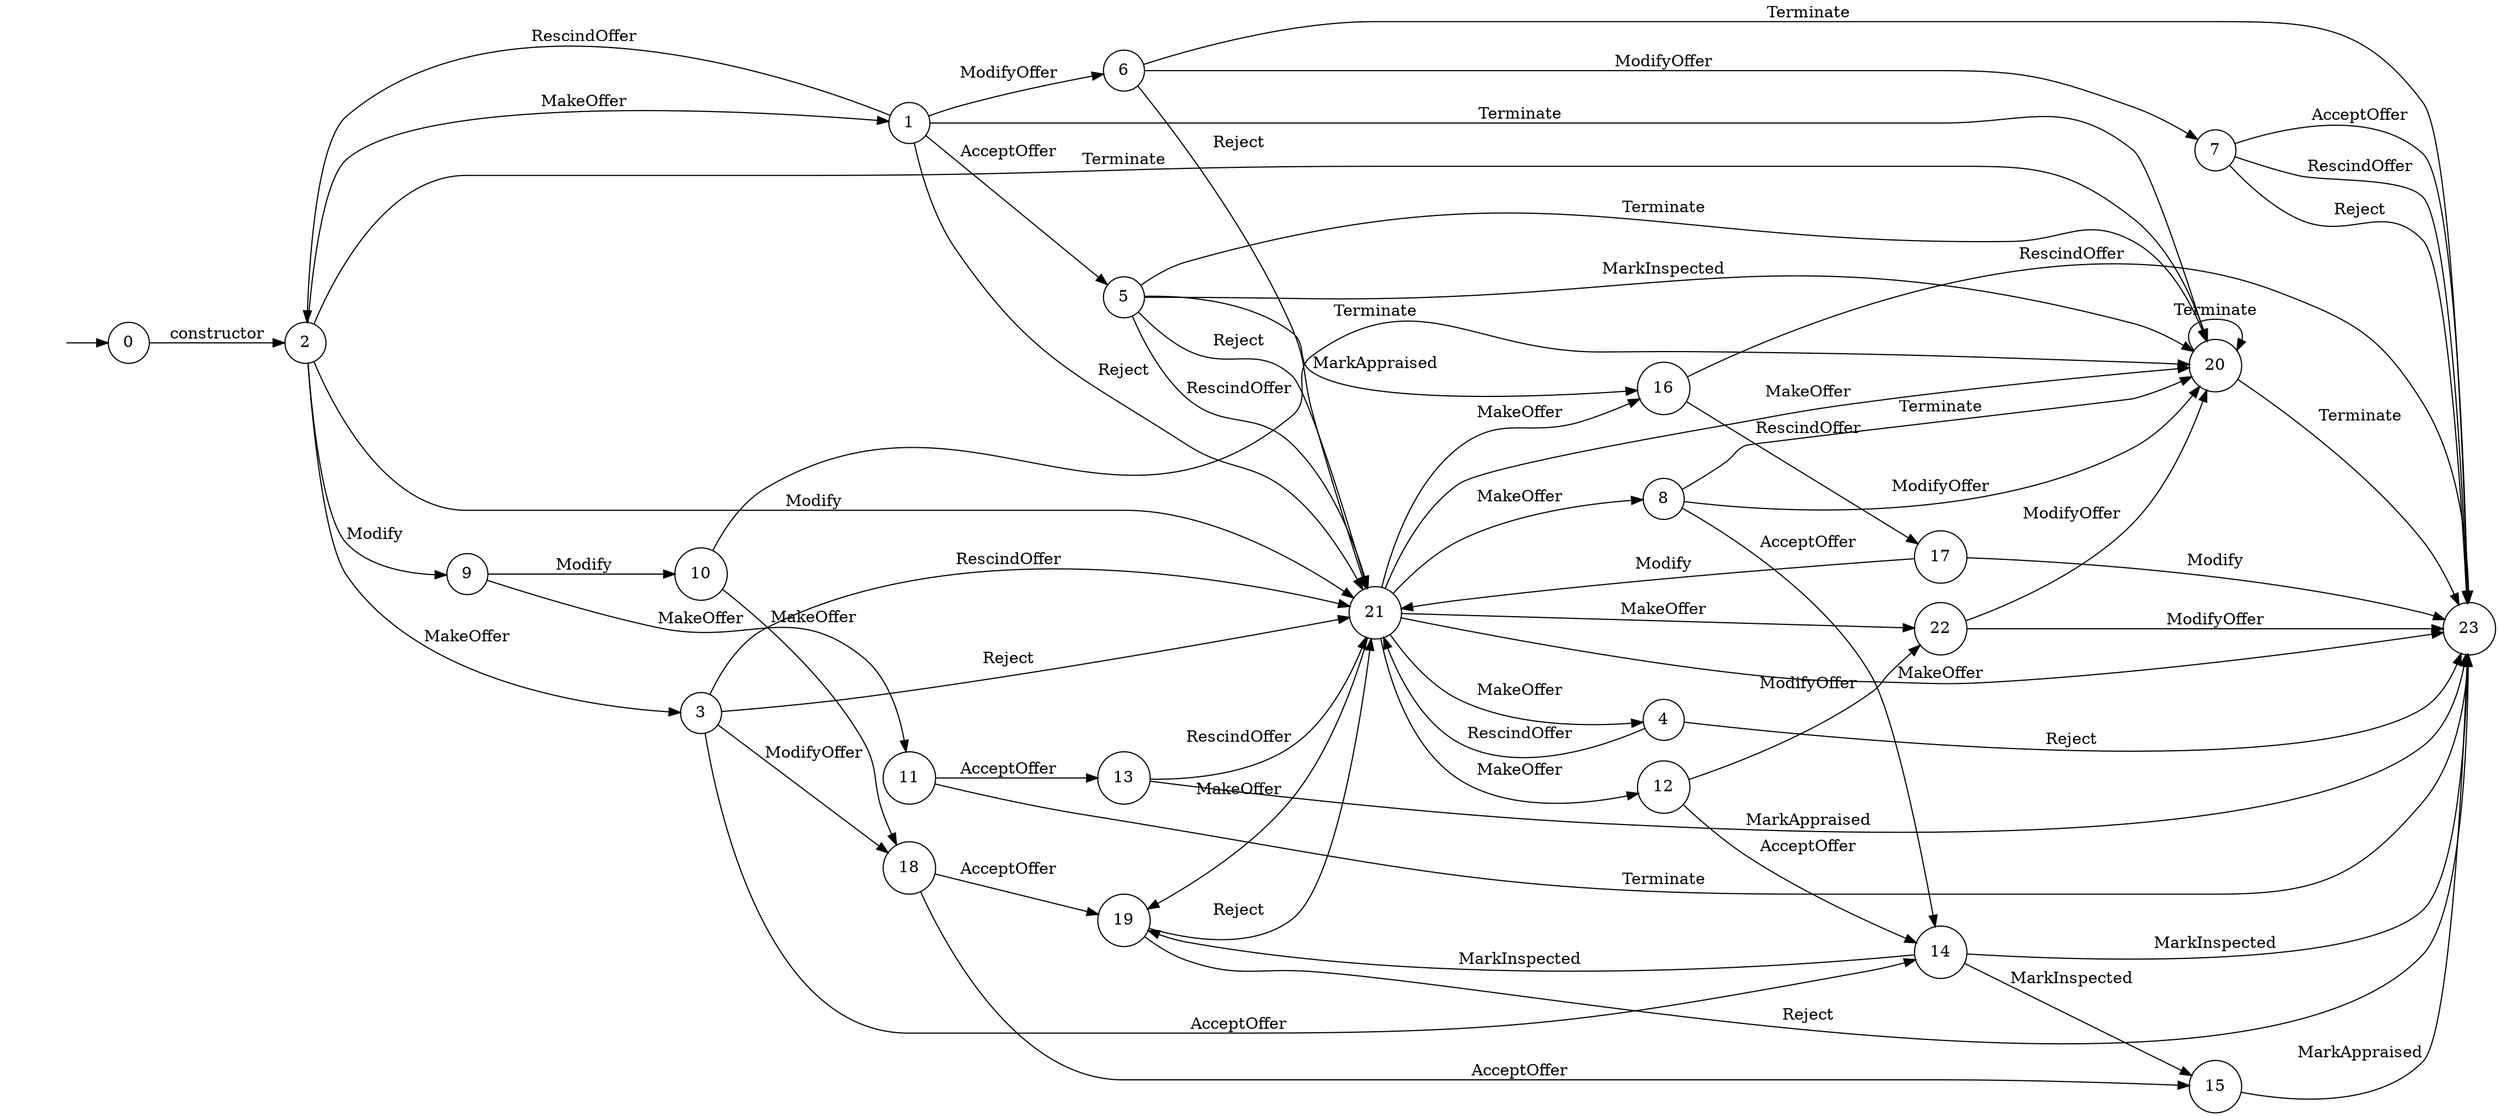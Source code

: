 digraph "Dapp-Automata-data/fuzzer/testnetdata-model-rq1-fix/AssetTransfer/Ktail-1" {
	graph [rankdir=LR]
	"" [label="" shape=plaintext]
	4 [label=4 shape=circle]
	10 [label=10 shape=circle]
	6 [label=6 shape=circle]
	15 [label=15 shape=circle]
	16 [label=16 shape=circle]
	18 [label=18 shape=circle]
	23 [label=23 shape=circle]
	17 [label=17 shape=circle]
	9 [label=9 shape=circle]
	5 [label=5 shape=circle]
	7 [label=7 shape=circle]
	3 [label=3 shape=circle]
	22 [label=22 shape=circle]
	8 [label=8 shape=circle]
	12 [label=12 shape=circle]
	0 [label=0 shape=circle]
	19 [label=19 shape=circle]
	1 [label=1 shape=circle]
	21 [label=21 shape=circle]
	14 [label=14 shape=circle]
	11 [label=11 shape=circle]
	2 [label=2 shape=circle]
	20 [label=20 shape=circle]
	13 [label=13 shape=circle]
	"" -> 0 [label=""]
	1 -> 2 [label=RescindOffer]
	1 -> 5 [label=AcceptOffer]
	1 -> 6 [label=ModifyOffer]
	1 -> 21 [label=Reject]
	1 -> 20 [label=Terminate]
	2 -> 3 [label=MakeOffer]
	2 -> 1 [label=MakeOffer]
	2 -> 9 [label=Modify]
	2 -> 21 [label=Modify]
	2 -> 20 [label=Terminate]
	3 -> 14 [label=AcceptOffer]
	3 -> 18 [label=ModifyOffer]
	3 -> 21 [label=RescindOffer]
	3 -> 21 [label=Reject]
	4 -> 21 [label=RescindOffer]
	4 -> 23 [label=Reject]
	5 -> 21 [label=Reject]
	5 -> 16 [label=MarkAppraised]
	5 -> 21 [label=RescindOffer]
	5 -> 20 [label=Terminate]
	5 -> 20 [label=MarkInspected]
	6 -> 7 [label=ModifyOffer]
	6 -> 21 [label=Reject]
	6 -> 23 [label=Terminate]
	8 -> 14 [label=AcceptOffer]
	8 -> 20 [label=ModifyOffer]
	8 -> 20 [label=Terminate]
	9 -> 10 [label=Modify]
	9 -> 11 [label=MakeOffer]
	10 -> 18 [label=MakeOffer]
	10 -> 20 [label=Terminate]
	11 -> 13 [label=AcceptOffer]
	11 -> 23 [label=Terminate]
	12 -> 14 [label=AcceptOffer]
	12 -> 22 [label=ModifyOffer]
	13 -> 21 [label=RescindOffer]
	13 -> 23 [label=MarkAppraised]
	14 -> 15 [label=MarkInspected]
	14 -> 19 [label=MarkInspected]
	14 -> 23 [label=MarkInspected]
	16 -> 17 [label=RescindOffer]
	16 -> 23 [label=RescindOffer]
	17 -> 23 [label=Modify]
	17 -> 21 [label=Modify]
	18 -> 15 [label=AcceptOffer]
	18 -> 19 [label=AcceptOffer]
	19 -> 23 [label=Reject]
	19 -> 21 [label=Reject]
	20 -> 20 [label=Terminate]
	20 -> 23 [label=Terminate]
	21 -> 4 [label=MakeOffer]
	21 -> 16 [label=MakeOffer]
	21 -> 22 [label=MakeOffer]
	21 -> 8 [label=MakeOffer]
	21 -> 12 [label=MakeOffer]
	21 -> 19 [label=MakeOffer]
	21 -> 20 [label=MakeOffer]
	21 -> 23 [label=MakeOffer]
	22 -> 20 [label=ModifyOffer]
	22 -> 23 [label=ModifyOffer]
	0 -> 2 [label=constructor]
	7 -> 23 [label=AcceptOffer]
	7 -> 23 [label=RescindOffer]
	7 -> 23 [label=Reject]
	15 -> 23 [label=MarkAppraised]
}
